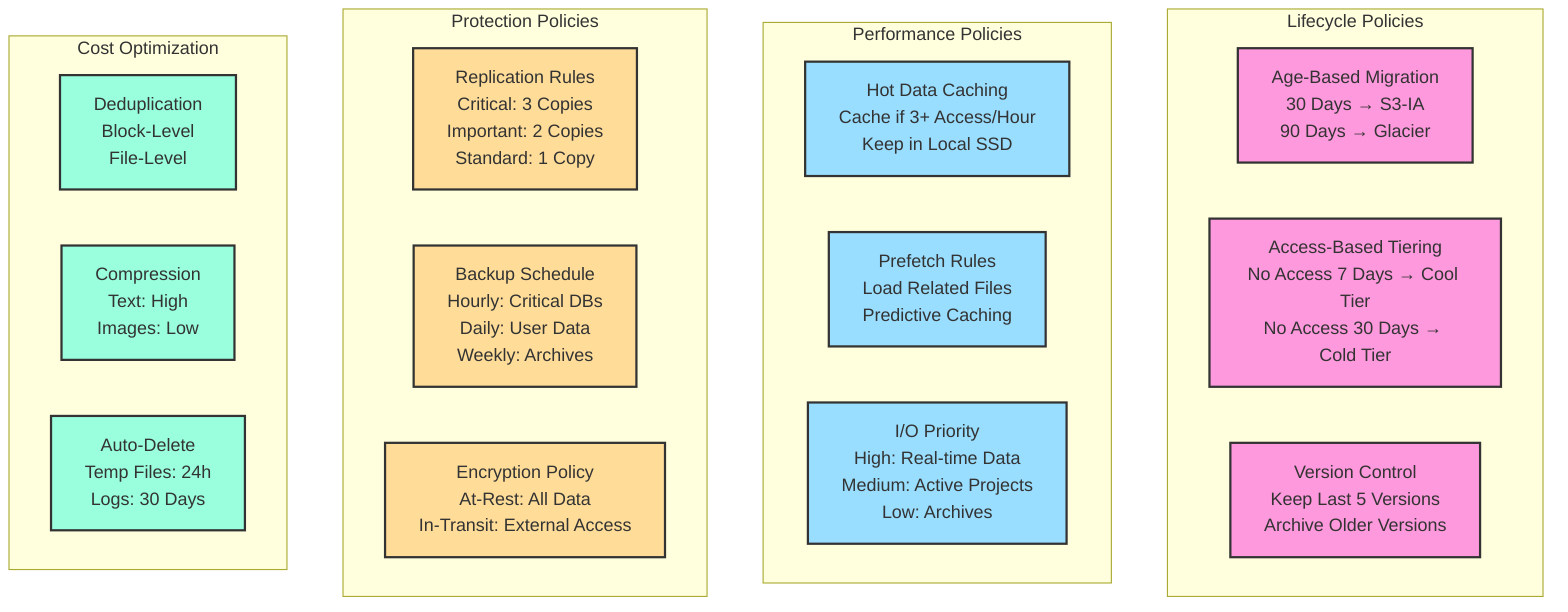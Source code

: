 graph TB
    subgraph "Lifecycle Policies"
        L1[Age-Based Migration<br/>30 Days → S3-IA<br/>90 Days → Glacier]
        L2[Access-Based Tiering<br/>No Access 7 Days → Cool Tier<br/>No Access 30 Days → Cold Tier]
        L3[Version Control<br/>Keep Last 5 Versions<br/>Archive Older Versions]
    end

    subgraph "Performance Policies"
        P1[Hot Data Caching<br/>Cache if 3+ Access/Hour<br/>Keep in Local SSD]
        P2[Prefetch Rules<br/>Load Related Files<br/>Predictive Caching]
        P3[I/O Priority<br/>High: Real-time Data<br/>Medium: Active Projects<br/>Low: Archives]
    end

    subgraph "Protection Policies"
        PR1[Replication Rules<br/>Critical: 3 Copies<br/>Important: 2 Copies<br/>Standard: 1 Copy]
        PR2[Backup Schedule<br/>Hourly: Critical DBs<br/>Daily: User Data<br/>Weekly: Archives]
        PR3[Encryption Policy<br/>At-Rest: All Data<br/>In-Transit: External Access]
    end

    subgraph "Cost Optimization"
        C1[Deduplication<br/>Block-Level<br/>File-Level]
        C2[Compression<br/>Text: High<br/>Images: Low]
        C3[Auto-Delete<br/>Temp Files: 24h<br/>Logs: 30 Days]
    end

    style L1 fill:#f9d,stroke:#333,stroke-width:2px
    style L2 fill:#f9d,stroke:#333,stroke-width:2px
    style L3 fill:#f9d,stroke:#333,stroke-width:2px
    
    style P1 fill:#9df,stroke:#333,stroke-width:2px
    style P2 fill:#9df,stroke:#333,stroke-width:2px
    style P3 fill:#9df,stroke:#333,stroke-width:2px
    
    style PR1 fill:#fd9,stroke:#333,stroke-width:2px
    style PR2 fill:#fd9,stroke:#333,stroke-width:2px
    style PR3 fill:#fd9,stroke:#333,stroke-width:2px
    
    style C1 fill:#9fd,stroke:#333,stroke-width:2px
    style C2 fill:#9fd,stroke:#333,stroke-width:2px
    style C3 fill:#9fd,stroke:#333,stroke-width:2px